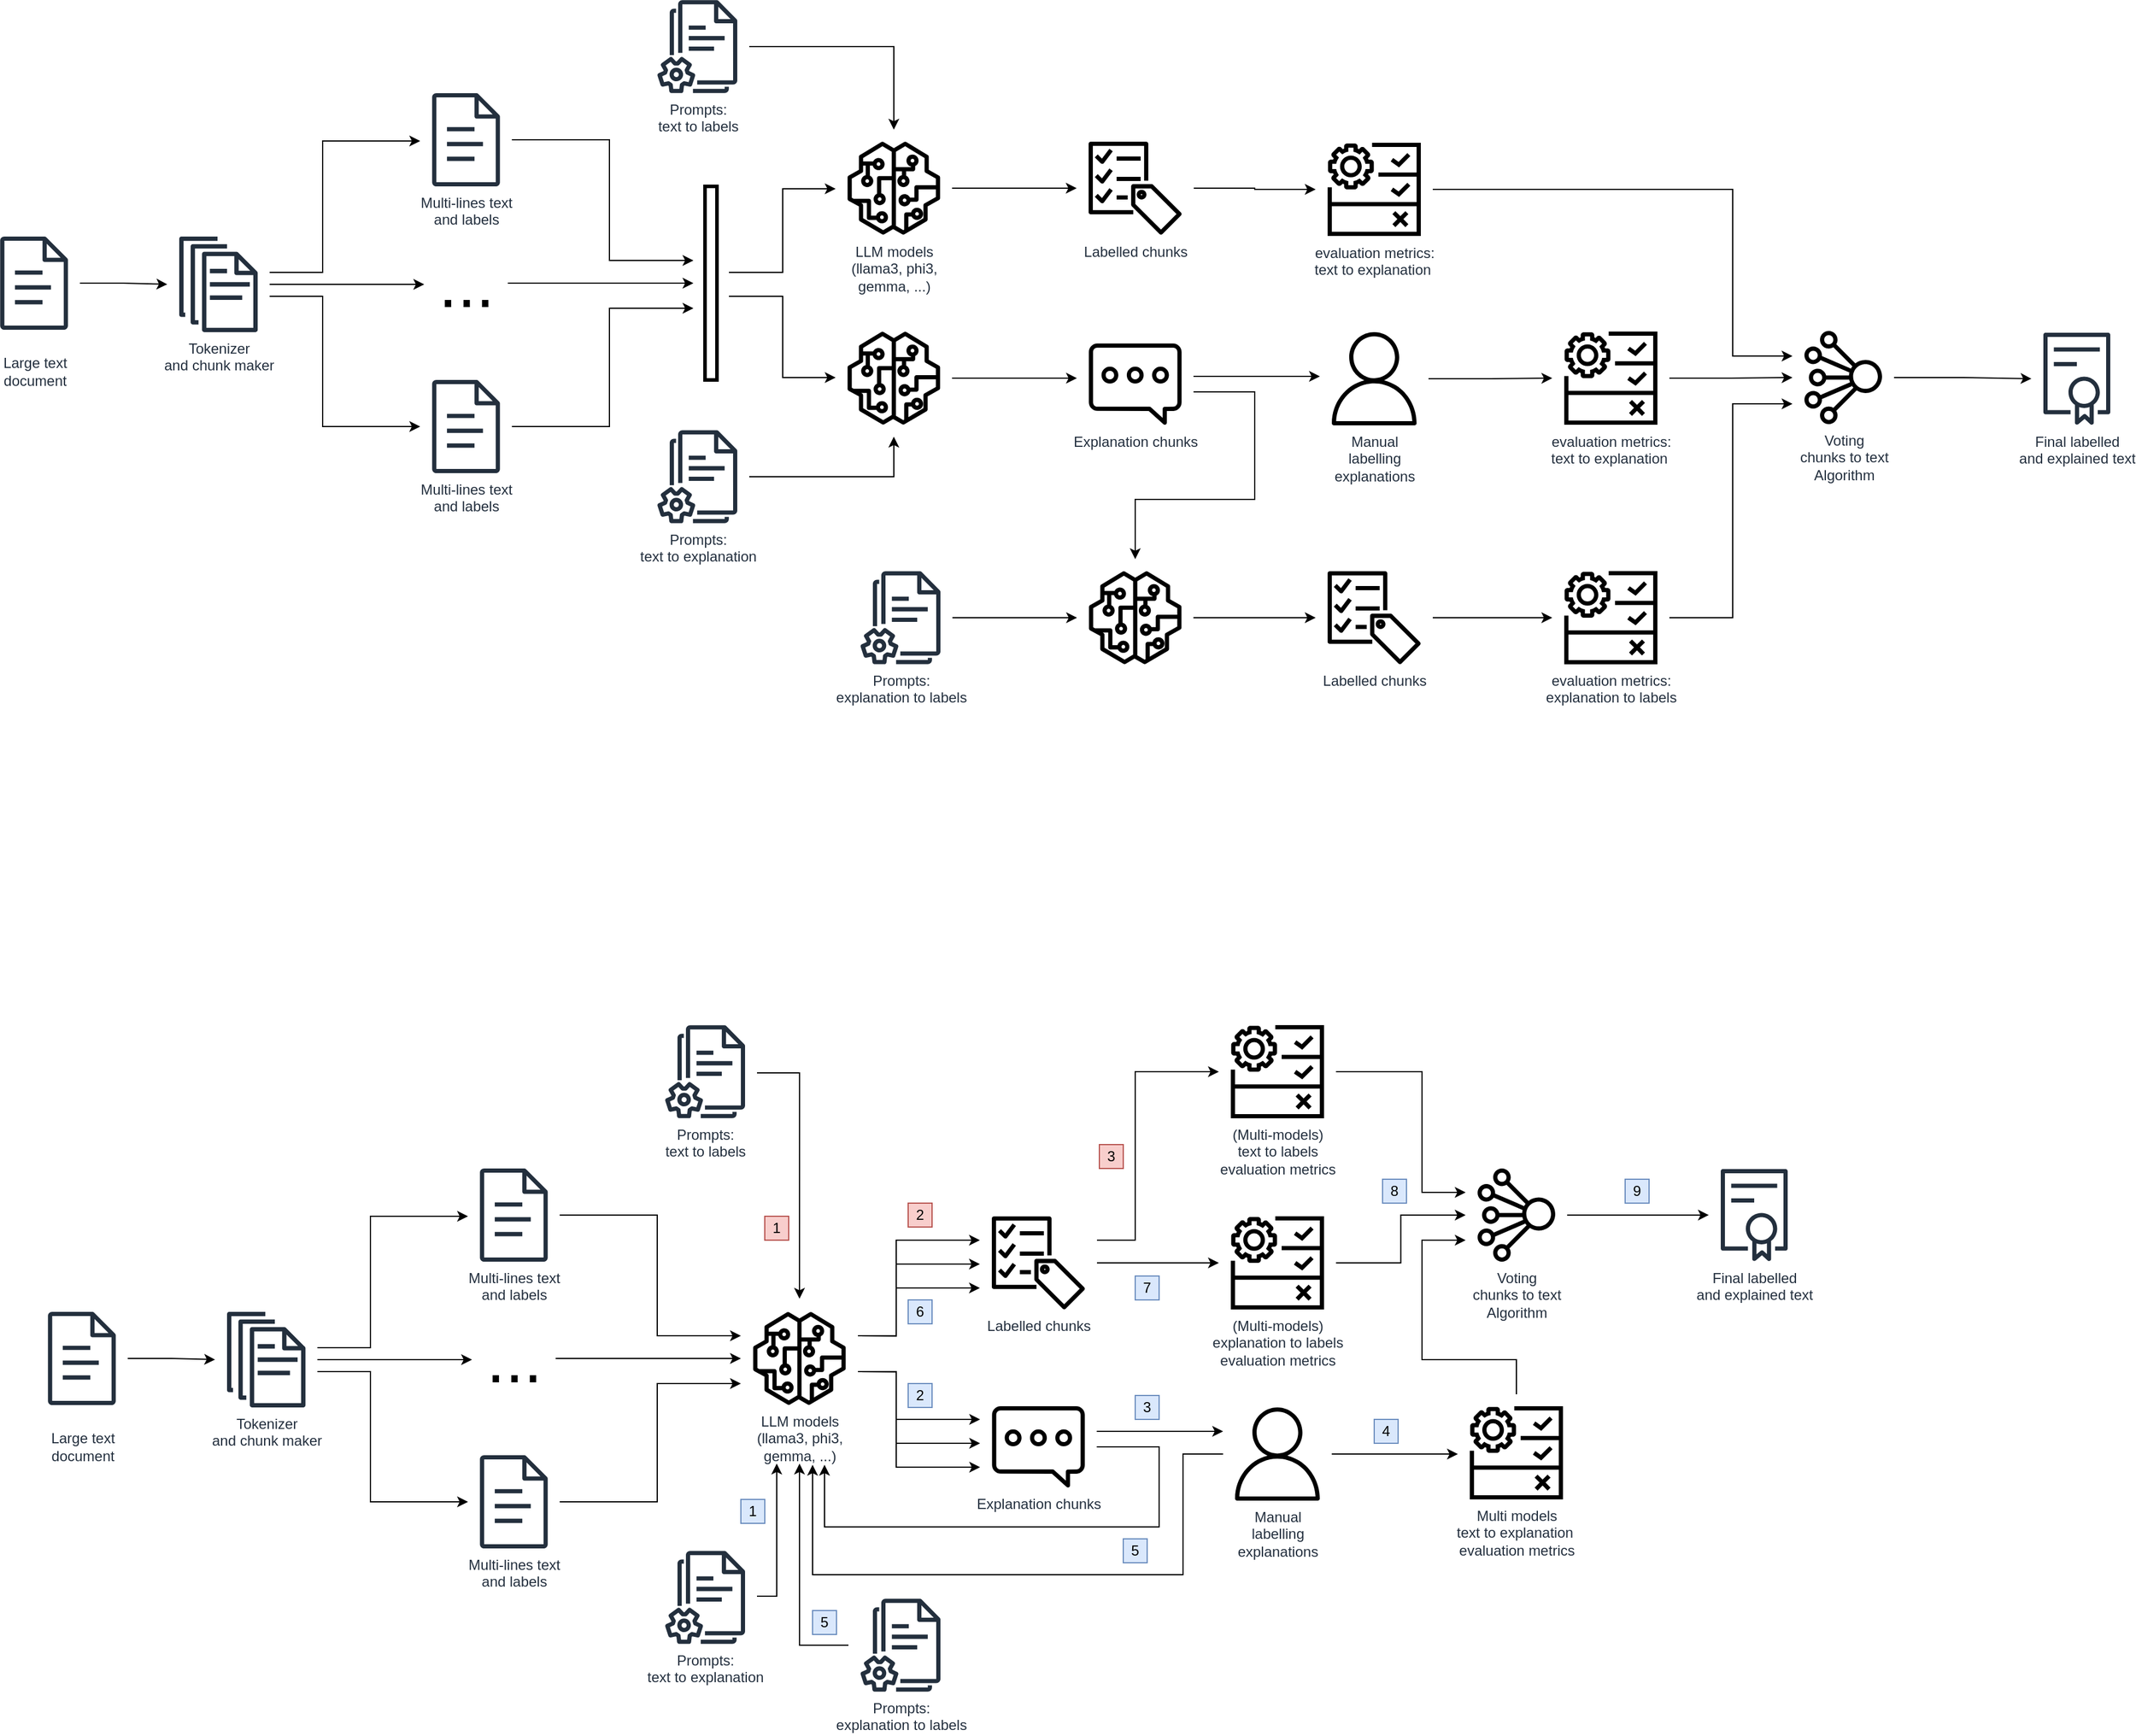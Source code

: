 <mxfile version="24.4.4" type="device">
  <diagram name="Page-1" id="B5QX_nywIWlDzSPwKa1I">
    <mxGraphModel dx="1131" dy="1111" grid="1" gridSize="10" guides="1" tooltips="1" connect="1" arrows="1" fold="1" page="1" pageScale="1" pageWidth="850" pageHeight="1100" math="0" shadow="0">
      <root>
        <mxCell id="0" />
        <mxCell id="1" parent="0" />
        <mxCell id="-zMvjxUbboBAaExCKfA1-107" style="edgeStyle=orthogonalEdgeStyle;rounded=0;orthogonalLoop=1;jettySize=auto;html=1;targetPerimeterSpacing=10;" parent="1" source="-zMvjxUbboBAaExCKfA1-108" edge="1">
          <mxGeometry relative="1" as="geometry">
            <mxPoint x="630.288" y="359" as="targetPoint" />
            <Array as="points" />
          </mxGeometry>
        </mxCell>
        <mxCell id="-zMvjxUbboBAaExCKfA1-108" value="&lt;font style=&quot;font-size: 56px;&quot;&gt;...&lt;/font&gt;" style="text;html=1;align=center;verticalAlign=middle;resizable=0;points=[];autosize=1;strokeColor=none;fillColor=none;" parent="1" vertex="1">
          <mxGeometry x="405" y="319" width="70" height="80" as="geometry" />
        </mxCell>
        <mxCell id="-zMvjxUbboBAaExCKfA1-109" style="edgeStyle=orthogonalEdgeStyle;rounded=0;orthogonalLoop=1;jettySize=auto;html=1;targetPerimeterSpacing=10;sourcePerimeterSpacing=10;" parent="1" target="-zMvjxUbboBAaExCKfA1-113" edge="1">
          <mxGeometry relative="1" as="geometry">
            <Array as="points">
              <mxPoint x="320" y="350" />
              <mxPoint x="320" y="240" />
            </Array>
            <mxPoint x="275.64" y="350" as="sourcePoint" />
          </mxGeometry>
        </mxCell>
        <mxCell id="-zMvjxUbboBAaExCKfA1-110" style="edgeStyle=orthogonalEdgeStyle;rounded=0;orthogonalLoop=1;jettySize=auto;html=1;targetPerimeterSpacing=10;sourcePerimeterSpacing=10;" parent="1" target="-zMvjxUbboBAaExCKfA1-115" edge="1">
          <mxGeometry relative="1" as="geometry">
            <Array as="points">
              <mxPoint x="320" y="370" />
              <mxPoint x="320" y="479" />
            </Array>
            <mxPoint x="275.64" y="370" as="sourcePoint" />
          </mxGeometry>
        </mxCell>
        <mxCell id="-zMvjxUbboBAaExCKfA1-111" style="edgeStyle=orthogonalEdgeStyle;rounded=0;orthogonalLoop=1;jettySize=auto;html=1;sourcePerimeterSpacing=10;" parent="1" target="-zMvjxUbboBAaExCKfA1-108" edge="1">
          <mxGeometry relative="1" as="geometry">
            <Array as="points">
              <mxPoint x="380" y="360" />
              <mxPoint x="380" y="360" />
            </Array>
            <mxPoint x="275.64" y="360" as="sourcePoint" />
          </mxGeometry>
        </mxCell>
        <mxCell id="-zMvjxUbboBAaExCKfA1-112" style="edgeStyle=orthogonalEdgeStyle;rounded=0;orthogonalLoop=1;jettySize=auto;html=1;targetPerimeterSpacing=10;sourcePerimeterSpacing=10;" parent="1" source="-zMvjxUbboBAaExCKfA1-113" edge="1">
          <mxGeometry relative="1" as="geometry">
            <mxPoint x="630.288" y="340.0" as="targetPoint" />
            <Array as="points">
              <mxPoint x="560" y="239" />
              <mxPoint x="560" y="340" />
            </Array>
          </mxGeometry>
        </mxCell>
        <mxCell id="-zMvjxUbboBAaExCKfA1-113" value="Multi-lines text&lt;div&gt;and labels&lt;/div&gt;" style="sketch=0;outlineConnect=0;fontColor=#232F3E;gradientColor=none;fillColor=#232F3D;strokeColor=none;dashed=0;verticalLabelPosition=bottom;verticalAlign=top;align=center;html=1;fontSize=12;fontStyle=0;aspect=fixed;pointerEvents=1;shape=mxgraph.aws4.document;" parent="1" vertex="1">
          <mxGeometry x="411.5" y="200" width="57" height="78" as="geometry" />
        </mxCell>
        <mxCell id="-zMvjxUbboBAaExCKfA1-114" style="edgeStyle=orthogonalEdgeStyle;rounded=0;orthogonalLoop=1;jettySize=auto;html=1;targetPerimeterSpacing=10;sourcePerimeterSpacing=10;" parent="1" source="-zMvjxUbboBAaExCKfA1-115" edge="1">
          <mxGeometry relative="1" as="geometry">
            <mxPoint x="630.288" y="380.0" as="targetPoint" />
            <Array as="points">
              <mxPoint x="560" y="479" />
              <mxPoint x="560" y="380" />
            </Array>
          </mxGeometry>
        </mxCell>
        <mxCell id="-zMvjxUbboBAaExCKfA1-115" value="Multi-lines text&lt;div&gt;and labels&lt;/div&gt;" style="sketch=0;outlineConnect=0;fontColor=#232F3E;gradientColor=none;fillColor=#232F3D;strokeColor=none;dashed=0;verticalLabelPosition=bottom;verticalAlign=top;align=center;html=1;fontSize=12;fontStyle=0;aspect=fixed;pointerEvents=1;shape=mxgraph.aws4.document;" parent="1" vertex="1">
          <mxGeometry x="411.5" y="440" width="57" height="78" as="geometry" />
        </mxCell>
        <mxCell id="-zMvjxUbboBAaExCKfA1-144" style="edgeStyle=orthogonalEdgeStyle;rounded=0;orthogonalLoop=1;jettySize=auto;html=1;targetPerimeterSpacing=10;sourcePerimeterSpacing=10;" parent="1" source="-zMvjxUbboBAaExCKfA1-145" target="-zMvjxUbboBAaExCKfA1-146" edge="1">
          <mxGeometry relative="1" as="geometry" />
        </mxCell>
        <mxCell id="-zMvjxUbboBAaExCKfA1-145" value="&lt;div&gt;&lt;br&gt;&lt;/div&gt;Large text&lt;div&gt;document&lt;/div&gt;" style="sketch=0;outlineConnect=0;fontColor=#232F3E;gradientColor=none;fillColor=#232F3D;strokeColor=none;dashed=0;verticalLabelPosition=bottom;verticalAlign=top;align=center;html=1;fontSize=12;fontStyle=0;aspect=fixed;pointerEvents=1;shape=mxgraph.aws4.document;" parent="1" vertex="1">
          <mxGeometry x="50" y="320" width="57" height="78" as="geometry" />
        </mxCell>
        <mxCell id="-zMvjxUbboBAaExCKfA1-146" value="Tokenizer&lt;div&gt;and chunk maker&lt;/div&gt;" style="sketch=0;outlineConnect=0;fontColor=#232F3E;gradientColor=none;fillColor=#232F3D;strokeColor=none;dashed=0;verticalLabelPosition=bottom;verticalAlign=top;align=center;html=1;fontSize=12;fontStyle=0;aspect=fixed;pointerEvents=1;shape=mxgraph.aws4.documents;" parent="1" vertex="1">
          <mxGeometry x="200" y="320" width="65.64" height="80" as="geometry" />
        </mxCell>
        <mxCell id="-uRNEDft28VkNJILpo6K-1" style="edgeStyle=orthogonalEdgeStyle;rounded=0;orthogonalLoop=1;jettySize=auto;html=1;targetPerimeterSpacing=10;sourcePerimeterSpacing=10;" edge="1" parent="1" source="-uRNEDft28VkNJILpo6K-3" target="-uRNEDft28VkNJILpo6K-6">
          <mxGeometry relative="1" as="geometry">
            <Array as="points">
              <mxPoint x="990" y="1320" />
              <mxPoint x="990" y="1320" />
            </Array>
          </mxGeometry>
        </mxCell>
        <mxCell id="-uRNEDft28VkNJILpo6K-2" style="edgeStyle=orthogonalEdgeStyle;rounded=0;orthogonalLoop=1;jettySize=auto;html=1;targetPerimeterSpacing=50;sourcePerimeterSpacing=10;" edge="1" parent="1" source="-uRNEDft28VkNJILpo6K-3" target="-uRNEDft28VkNJILpo6K-41">
          <mxGeometry relative="1" as="geometry">
            <Array as="points">
              <mxPoint x="1020" y="1333" />
              <mxPoint x="1020" y="1400" />
              <mxPoint x="740" y="1400" />
            </Array>
          </mxGeometry>
        </mxCell>
        <mxCell id="-uRNEDft28VkNJILpo6K-3" value="Explanation chunks" style="sketch=0;outlineConnect=0;fontColor=#232F3E;gradientColor=none;fillColor=#000000;strokeColor=none;dashed=0;verticalLabelPosition=bottom;verticalAlign=top;align=center;html=1;fontSize=12;fontStyle=0;aspect=fixed;pointerEvents=1;shape=mxgraph.aws4.chat;" vertex="1" parent="1">
          <mxGeometry x="880" y="1299" width="78" height="68" as="geometry" />
        </mxCell>
        <mxCell id="-uRNEDft28VkNJILpo6K-4" style="edgeStyle=orthogonalEdgeStyle;rounded=0;orthogonalLoop=1;jettySize=auto;html=1;sourcePerimeterSpacing=10;targetPerimeterSpacing=10;" edge="1" parent="1" source="-uRNEDft28VkNJILpo6K-6" target="-uRNEDft28VkNJILpo6K-40">
          <mxGeometry relative="1" as="geometry">
            <Array as="points">
              <mxPoint x="1250" y="1339" />
              <mxPoint x="1250" y="1339" />
            </Array>
          </mxGeometry>
        </mxCell>
        <mxCell id="-uRNEDft28VkNJILpo6K-5" style="edgeStyle=orthogonalEdgeStyle;rounded=0;orthogonalLoop=1;jettySize=auto;html=1;targetPerimeterSpacing=50;sourcePerimeterSpacing=10;" edge="1" parent="1" source="-uRNEDft28VkNJILpo6K-6" target="-uRNEDft28VkNJILpo6K-41">
          <mxGeometry relative="1" as="geometry">
            <Array as="points">
              <mxPoint x="1040" y="1339" />
              <mxPoint x="1040" y="1440" />
              <mxPoint x="730" y="1440" />
            </Array>
          </mxGeometry>
        </mxCell>
        <mxCell id="-uRNEDft28VkNJILpo6K-6" value="Manual&lt;div&gt;labelling&lt;/div&gt;&lt;div&gt;explanations&lt;/div&gt;" style="sketch=0;outlineConnect=0;fontColor=#232F3E;gradientColor=none;fillColor=#000000;strokeColor=none;dashed=0;verticalLabelPosition=bottom;verticalAlign=top;align=center;html=1;fontSize=12;fontStyle=0;aspect=fixed;pointerEvents=1;shape=mxgraph.aws4.user;" vertex="1" parent="1">
          <mxGeometry x="1080" y="1300" width="78" height="78" as="geometry" />
        </mxCell>
        <mxCell id="-uRNEDft28VkNJILpo6K-7" style="edgeStyle=orthogonalEdgeStyle;rounded=0;orthogonalLoop=1;jettySize=auto;html=1;targetPerimeterSpacing=50;sourcePerimeterSpacing=10;" edge="1" parent="1" source="-uRNEDft28VkNJILpo6K-30">
          <mxGeometry relative="1" as="geometry">
            <mxPoint x="758" y="1458" as="sourcePoint" />
            <mxPoint x="719.059" y="1347.0" as="targetPoint" />
            <Array as="points">
              <mxPoint x="719" y="1499" />
            </Array>
          </mxGeometry>
        </mxCell>
        <mxCell id="-uRNEDft28VkNJILpo6K-8" style="edgeStyle=orthogonalEdgeStyle;rounded=0;orthogonalLoop=1;jettySize=auto;html=1;targetPerimeterSpacing=10;sourcePerimeterSpacing=10;" edge="1" parent="1" source="-uRNEDft28VkNJILpo6K-25">
          <mxGeometry relative="1" as="geometry">
            <mxPoint x="680.0" y="1020.0" as="sourcePoint" />
            <mxPoint x="719.059" y="1209.0" as="targetPoint" />
            <Array as="points">
              <mxPoint x="719" y="1020" />
            </Array>
          </mxGeometry>
        </mxCell>
        <mxCell id="-uRNEDft28VkNJILpo6K-9" style="edgeStyle=orthogonalEdgeStyle;rounded=0;orthogonalLoop=1;jettySize=auto;html=1;targetPerimeterSpacing=50;sourcePerimeterSpacing=10;" edge="1" parent="1" source="-uRNEDft28VkNJILpo6K-29">
          <mxGeometry relative="1" as="geometry">
            <mxPoint x="680.0" y="1458" as="sourcePoint" />
            <mxPoint x="700" y="1347.0" as="targetPoint" />
            <Array as="points">
              <mxPoint x="700" y="1458" />
            </Array>
          </mxGeometry>
        </mxCell>
        <mxCell id="-uRNEDft28VkNJILpo6K-10" style="edgeStyle=orthogonalEdgeStyle;rounded=0;orthogonalLoop=1;jettySize=auto;html=1;targetPerimeterSpacing=10;" edge="1" parent="1" source="-uRNEDft28VkNJILpo6K-11">
          <mxGeometry relative="1" as="geometry">
            <mxPoint x="670.0" y="1259" as="targetPoint" />
            <Array as="points">
              <mxPoint x="630" y="1259" />
              <mxPoint x="630" y="1259" />
            </Array>
          </mxGeometry>
        </mxCell>
        <mxCell id="-uRNEDft28VkNJILpo6K-11" value="&lt;font style=&quot;font-size: 56px;&quot;&gt;...&lt;/font&gt;" style="text;html=1;align=center;verticalAlign=middle;resizable=0;points=[];autosize=1;strokeColor=none;fillColor=none;" vertex="1" parent="1">
          <mxGeometry x="445" y="1219" width="70" height="80" as="geometry" />
        </mxCell>
        <mxCell id="-uRNEDft28VkNJILpo6K-12" style="edgeStyle=orthogonalEdgeStyle;rounded=0;orthogonalLoop=1;jettySize=auto;html=1;targetPerimeterSpacing=10;sourcePerimeterSpacing=10;" edge="1" parent="1" target="-uRNEDft28VkNJILpo6K-16">
          <mxGeometry relative="1" as="geometry">
            <Array as="points">
              <mxPoint x="360" y="1250" />
              <mxPoint x="360" y="1140" />
            </Array>
            <mxPoint x="315.64" y="1250" as="sourcePoint" />
          </mxGeometry>
        </mxCell>
        <mxCell id="-uRNEDft28VkNJILpo6K-13" style="edgeStyle=orthogonalEdgeStyle;rounded=0;orthogonalLoop=1;jettySize=auto;html=1;targetPerimeterSpacing=10;sourcePerimeterSpacing=10;" edge="1" parent="1" target="-uRNEDft28VkNJILpo6K-18">
          <mxGeometry relative="1" as="geometry">
            <Array as="points">
              <mxPoint x="360" y="1270" />
              <mxPoint x="360" y="1379" />
            </Array>
            <mxPoint x="315.64" y="1270" as="sourcePoint" />
          </mxGeometry>
        </mxCell>
        <mxCell id="-uRNEDft28VkNJILpo6K-14" style="edgeStyle=orthogonalEdgeStyle;rounded=0;orthogonalLoop=1;jettySize=auto;html=1;sourcePerimeterSpacing=10;" edge="1" parent="1" target="-uRNEDft28VkNJILpo6K-11">
          <mxGeometry relative="1" as="geometry">
            <Array as="points">
              <mxPoint x="420" y="1260" />
              <mxPoint x="420" y="1260" />
            </Array>
            <mxPoint x="315.64" y="1260" as="sourcePoint" />
          </mxGeometry>
        </mxCell>
        <mxCell id="-uRNEDft28VkNJILpo6K-15" style="edgeStyle=orthogonalEdgeStyle;rounded=0;orthogonalLoop=1;jettySize=auto;html=1;targetPerimeterSpacing=10;sourcePerimeterSpacing=10;" edge="1" parent="1" source="-uRNEDft28VkNJILpo6K-16">
          <mxGeometry relative="1" as="geometry">
            <mxPoint x="670.0" y="1240.0" as="targetPoint" />
            <Array as="points">
              <mxPoint x="600" y="1139" />
              <mxPoint x="600" y="1240" />
            </Array>
          </mxGeometry>
        </mxCell>
        <mxCell id="-uRNEDft28VkNJILpo6K-16" value="Multi-lines text&lt;div&gt;and labels&lt;/div&gt;" style="sketch=0;outlineConnect=0;fontColor=#232F3E;gradientColor=none;fillColor=#232F3D;strokeColor=none;dashed=0;verticalLabelPosition=bottom;verticalAlign=top;align=center;html=1;fontSize=12;fontStyle=0;aspect=fixed;pointerEvents=1;shape=mxgraph.aws4.document;" vertex="1" parent="1">
          <mxGeometry x="451.5" y="1100" width="57" height="78" as="geometry" />
        </mxCell>
        <mxCell id="-uRNEDft28VkNJILpo6K-17" style="edgeStyle=orthogonalEdgeStyle;rounded=0;orthogonalLoop=1;jettySize=auto;html=1;targetPerimeterSpacing=10;sourcePerimeterSpacing=10;" edge="1" parent="1" source="-uRNEDft28VkNJILpo6K-18">
          <mxGeometry relative="1" as="geometry">
            <mxPoint x="670.0" y="1280.0" as="targetPoint" />
            <Array as="points">
              <mxPoint x="600" y="1379" />
              <mxPoint x="600" y="1280" />
            </Array>
          </mxGeometry>
        </mxCell>
        <mxCell id="-uRNEDft28VkNJILpo6K-18" value="Multi-lines text&lt;div&gt;and labels&lt;/div&gt;" style="sketch=0;outlineConnect=0;fontColor=#232F3E;gradientColor=none;fillColor=#232F3D;strokeColor=none;dashed=0;verticalLabelPosition=bottom;verticalAlign=top;align=center;html=1;fontSize=12;fontStyle=0;aspect=fixed;pointerEvents=1;shape=mxgraph.aws4.document;" vertex="1" parent="1">
          <mxGeometry x="451.5" y="1340" width="57" height="78" as="geometry" />
        </mxCell>
        <mxCell id="-uRNEDft28VkNJILpo6K-19" style="edgeStyle=orthogonalEdgeStyle;rounded=0;orthogonalLoop=1;jettySize=auto;html=1;targetPerimeterSpacing=10;sourcePerimeterSpacing=10;" edge="1" parent="1" target="-uRNEDft28VkNJILpo6K-28">
          <mxGeometry relative="1" as="geometry">
            <mxPoint x="768" y="1240.059" as="sourcePoint" />
            <mxPoint x="870" y="1180.059" as="targetPoint" />
            <Array as="points">
              <mxPoint x="800" y="1240" />
              <mxPoint x="800" y="1180" />
            </Array>
          </mxGeometry>
        </mxCell>
        <mxCell id="-uRNEDft28VkNJILpo6K-20" style="edgeStyle=orthogonalEdgeStyle;rounded=0;orthogonalLoop=1;jettySize=auto;html=1;targetPerimeterSpacing=10;sourcePerimeterSpacing=10;" edge="1" parent="1" target="-uRNEDft28VkNJILpo6K-28">
          <mxGeometry relative="1" as="geometry">
            <mxPoint x="768" y="1240.059" as="sourcePoint" />
            <Array as="points">
              <mxPoint x="800" y="1240" />
              <mxPoint x="800" y="1160" />
            </Array>
          </mxGeometry>
        </mxCell>
        <mxCell id="-uRNEDft28VkNJILpo6K-21" style="edgeStyle=orthogonalEdgeStyle;rounded=0;orthogonalLoop=1;jettySize=auto;html=1;targetPerimeterSpacing=10;sourcePerimeterSpacing=10;" edge="1" parent="1" target="-uRNEDft28VkNJILpo6K-28">
          <mxGeometry relative="1" as="geometry">
            <mxPoint x="768" y="1240.059" as="sourcePoint" />
            <Array as="points">
              <mxPoint x="800" y="1240" />
              <mxPoint x="800" y="1200" />
            </Array>
          </mxGeometry>
        </mxCell>
        <mxCell id="-uRNEDft28VkNJILpo6K-22" style="edgeStyle=orthogonalEdgeStyle;rounded=0;orthogonalLoop=1;jettySize=auto;html=1;targetPerimeterSpacing=10;sourcePerimeterSpacing=10;" edge="1" parent="1" target="-uRNEDft28VkNJILpo6K-3">
          <mxGeometry relative="1" as="geometry">
            <mxPoint x="768" y="1270.059" as="sourcePoint" />
            <Array as="points">
              <mxPoint x="800" y="1270" />
              <mxPoint x="800" y="1330" />
            </Array>
          </mxGeometry>
        </mxCell>
        <mxCell id="-uRNEDft28VkNJILpo6K-23" style="edgeStyle=orthogonalEdgeStyle;rounded=0;orthogonalLoop=1;jettySize=auto;html=1;targetPerimeterSpacing=10;sourcePerimeterSpacing=10;" edge="1" parent="1" target="-uRNEDft28VkNJILpo6K-3">
          <mxGeometry relative="1" as="geometry">
            <mxPoint x="768" y="1270.059" as="sourcePoint" />
            <Array as="points">
              <mxPoint x="800" y="1270" />
              <mxPoint x="800" y="1310" />
            </Array>
          </mxGeometry>
        </mxCell>
        <mxCell id="-uRNEDft28VkNJILpo6K-24" style="edgeStyle=orthogonalEdgeStyle;rounded=0;orthogonalLoop=1;jettySize=auto;html=1;targetPerimeterSpacing=10;sourcePerimeterSpacing=10;" edge="1" parent="1" target="-uRNEDft28VkNJILpo6K-3">
          <mxGeometry relative="1" as="geometry">
            <mxPoint x="768" y="1270.059" as="sourcePoint" />
            <Array as="points">
              <mxPoint x="800" y="1270" />
              <mxPoint x="800" y="1350" />
            </Array>
          </mxGeometry>
        </mxCell>
        <mxCell id="-uRNEDft28VkNJILpo6K-25" value="Prompts:&lt;div&gt;text to labels&lt;/div&gt;" style="sketch=0;outlineConnect=0;fontColor=#232F3E;gradientColor=none;fillColor=#232F3D;strokeColor=none;dashed=0;verticalLabelPosition=bottom;verticalAlign=top;align=center;html=1;fontSize=12;fontStyle=0;aspect=fixed;pointerEvents=1;shape=mxgraph.aws4.documents2;" vertex="1" parent="1">
          <mxGeometry x="606.5" y="980" width="67" height="78" as="geometry" />
        </mxCell>
        <mxCell id="-uRNEDft28VkNJILpo6K-26" style="edgeStyle=orthogonalEdgeStyle;rounded=0;orthogonalLoop=1;jettySize=auto;html=1;targetPerimeterSpacing=10;sourcePerimeterSpacing=10;" edge="1" parent="1" source="-uRNEDft28VkNJILpo6K-28" target="-uRNEDft28VkNJILpo6K-38">
          <mxGeometry relative="1" as="geometry">
            <mxPoint x="1040.015" y="1179" as="targetPoint" />
            <Array as="points">
              <mxPoint x="1000" y="1160" />
              <mxPoint x="1000" y="1019" />
            </Array>
          </mxGeometry>
        </mxCell>
        <mxCell id="-uRNEDft28VkNJILpo6K-27" style="edgeStyle=orthogonalEdgeStyle;rounded=0;orthogonalLoop=1;jettySize=auto;html=1;sourcePerimeterSpacing=10;targetPerimeterSpacing=10;" edge="1" parent="1" source="-uRNEDft28VkNJILpo6K-28" target="-uRNEDft28VkNJILpo6K-43">
          <mxGeometry relative="1" as="geometry" />
        </mxCell>
        <mxCell id="-uRNEDft28VkNJILpo6K-28" value="Labelled chunks" style="sketch=0;outlineConnect=0;fontColor=#232F3E;gradientColor=none;fillColor=#000000;strokeColor=none;dashed=0;verticalLabelPosition=bottom;verticalAlign=top;align=center;html=1;fontSize=12;fontStyle=0;aspect=fixed;pointerEvents=1;shape=mxgraph.aws4.checklist_cost;" vertex="1" parent="1">
          <mxGeometry x="880" y="1140" width="78" height="78" as="geometry" />
        </mxCell>
        <mxCell id="-uRNEDft28VkNJILpo6K-29" value="Prompts:&lt;div&gt;text to explanation&lt;/div&gt;" style="sketch=0;outlineConnect=0;fontColor=#232F3E;gradientColor=none;fillColor=#232F3D;strokeColor=none;dashed=0;verticalLabelPosition=bottom;verticalAlign=top;align=center;html=1;fontSize=12;fontStyle=0;aspect=fixed;pointerEvents=1;shape=mxgraph.aws4.documents2;" vertex="1" parent="1">
          <mxGeometry x="606.5" y="1420" width="67" height="78" as="geometry" />
        </mxCell>
        <mxCell id="-uRNEDft28VkNJILpo6K-30" value="Prompts:&lt;div&gt;explanation to labels&lt;/div&gt;" style="sketch=0;outlineConnect=0;fontColor=#232F3E;gradientColor=none;fillColor=#232F3D;strokeColor=none;dashed=0;verticalLabelPosition=bottom;verticalAlign=top;align=center;html=1;fontSize=12;fontStyle=0;aspect=fixed;pointerEvents=1;shape=mxgraph.aws4.documents2;" vertex="1" parent="1">
          <mxGeometry x="770" y="1460" width="67" height="78" as="geometry" />
        </mxCell>
        <mxCell id="-uRNEDft28VkNJILpo6K-31" value="1" style="rounded=0;whiteSpace=wrap;html=1;fillColor=#f8cecc;strokeColor=#b85450;" vertex="1" parent="1">
          <mxGeometry x="690" y="1140" width="20" height="20" as="geometry" />
        </mxCell>
        <mxCell id="-uRNEDft28VkNJILpo6K-32" value="2" style="rounded=0;whiteSpace=wrap;html=1;fillColor=#f8cecc;strokeColor=#b85450;" vertex="1" parent="1">
          <mxGeometry x="810" y="1129" width="20" height="20" as="geometry" />
        </mxCell>
        <mxCell id="-uRNEDft28VkNJILpo6K-33" value="3" style="rounded=0;whiteSpace=wrap;html=1;fillColor=#f8cecc;strokeColor=#b85450;" vertex="1" parent="1">
          <mxGeometry x="970" y="1080" width="20" height="20" as="geometry" />
        </mxCell>
        <mxCell id="-uRNEDft28VkNJILpo6K-34" value="1" style="rounded=0;whiteSpace=wrap;html=1;fillColor=#dae8fc;strokeColor=#6c8ebf;" vertex="1" parent="1">
          <mxGeometry x="670" y="1377" width="20" height="20" as="geometry" />
        </mxCell>
        <mxCell id="-uRNEDft28VkNJILpo6K-35" value="2" style="rounded=0;whiteSpace=wrap;html=1;fillColor=#dae8fc;strokeColor=#6c8ebf;" vertex="1" parent="1">
          <mxGeometry x="810" y="1280" width="20" height="20" as="geometry" />
        </mxCell>
        <mxCell id="-uRNEDft28VkNJILpo6K-36" value="3" style="rounded=0;whiteSpace=wrap;html=1;fillColor=#dae8fc;strokeColor=#6c8ebf;" vertex="1" parent="1">
          <mxGeometry x="1000" y="1290" width="20" height="20" as="geometry" />
        </mxCell>
        <mxCell id="-uRNEDft28VkNJILpo6K-37" style="edgeStyle=orthogonalEdgeStyle;rounded=0;orthogonalLoop=1;jettySize=auto;html=1;targetPerimeterSpacing=10;sourcePerimeterSpacing=10;" edge="1" parent="1" source="-uRNEDft28VkNJILpo6K-38" target="-uRNEDft28VkNJILpo6K-50">
          <mxGeometry relative="1" as="geometry">
            <Array as="points">
              <mxPoint x="1240" y="1019" />
              <mxPoint x="1240" y="1120" />
            </Array>
          </mxGeometry>
        </mxCell>
        <mxCell id="-uRNEDft28VkNJILpo6K-38" value="(Multi-models)&lt;div&gt;text to labels&lt;br&gt;&lt;div&gt;evaluation&amp;nbsp;&lt;span style=&quot;background-color: initial;&quot;&gt;metrics&lt;/span&gt;&lt;/div&gt;&lt;/div&gt;" style="sketch=0;outlineConnect=0;fontColor=#232F3E;gradientColor=none;fillColor=#000000;strokeColor=none;dashed=0;verticalLabelPosition=bottom;verticalAlign=top;align=center;html=1;fontSize=12;fontStyle=0;aspect=fixed;pointerEvents=1;shape=mxgraph.aws4.waf_managed_rule;" vertex="1" parent="1">
          <mxGeometry x="1080" y="980" width="78" height="78" as="geometry" />
        </mxCell>
        <mxCell id="-uRNEDft28VkNJILpo6K-39" style="edgeStyle=orthogonalEdgeStyle;rounded=0;orthogonalLoop=1;jettySize=auto;html=1;targetPerimeterSpacing=10;sourcePerimeterSpacing=10;" edge="1" parent="1" source="-uRNEDft28VkNJILpo6K-40" target="-uRNEDft28VkNJILpo6K-50">
          <mxGeometry relative="1" as="geometry">
            <Array as="points">
              <mxPoint x="1319" y="1260" />
              <mxPoint x="1240" y="1260" />
              <mxPoint x="1240" y="1160" />
            </Array>
          </mxGeometry>
        </mxCell>
        <mxCell id="-uRNEDft28VkNJILpo6K-40" value="Multi models&lt;div&gt;text to explanation&amp;nbsp;&lt;/div&gt;&lt;div&gt;evaluation&amp;nbsp;&lt;span style=&quot;background-color: initial;&quot;&gt;metrics&lt;/span&gt;&lt;/div&gt;" style="sketch=0;outlineConnect=0;fontColor=#232F3E;gradientColor=none;fillColor=#000000;strokeColor=none;dashed=0;verticalLabelPosition=bottom;verticalAlign=top;align=center;html=1;fontSize=12;fontStyle=0;aspect=fixed;pointerEvents=1;shape=mxgraph.aws4.waf_managed_rule;" vertex="1" parent="1">
          <mxGeometry x="1280" y="1299" width="78" height="78" as="geometry" />
        </mxCell>
        <mxCell id="-uRNEDft28VkNJILpo6K-41" value="LLM models&lt;div&gt;(llama3, phi3,&lt;/div&gt;&lt;div&gt;gemma, ...)&lt;/div&gt;" style="sketch=0;outlineConnect=0;fontColor=#232F3E;gradientColor=none;fillColor=#000000;strokeColor=none;dashed=0;verticalLabelPosition=bottom;verticalAlign=top;align=center;html=1;fontSize=12;fontStyle=0;aspect=fixed;pointerEvents=1;shape=mxgraph.aws4.sagemaker_model;" vertex="1" parent="1">
          <mxGeometry x="680" y="1220" width="78" height="78" as="geometry" />
        </mxCell>
        <mxCell id="-uRNEDft28VkNJILpo6K-42" style="edgeStyle=orthogonalEdgeStyle;rounded=0;orthogonalLoop=1;jettySize=auto;html=1;targetPerimeterSpacing=10;sourcePerimeterSpacing=10;" edge="1" parent="1" source="-uRNEDft28VkNJILpo6K-43" target="-uRNEDft28VkNJILpo6K-50">
          <mxGeometry relative="1" as="geometry" />
        </mxCell>
        <mxCell id="-uRNEDft28VkNJILpo6K-43" value="(Multi-models)&lt;div&gt;explanation to labels&lt;br&gt;&lt;div&gt;evaluation&amp;nbsp;&lt;span style=&quot;background-color: initial;&quot;&gt;metrics&lt;/span&gt;&lt;/div&gt;&lt;/div&gt;" style="sketch=0;outlineConnect=0;fontColor=#232F3E;gradientColor=none;fillColor=#000000;strokeColor=none;dashed=0;verticalLabelPosition=bottom;verticalAlign=top;align=center;html=1;fontSize=12;fontStyle=0;aspect=fixed;pointerEvents=1;shape=mxgraph.aws4.waf_managed_rule;" vertex="1" parent="1">
          <mxGeometry x="1080" y="1140" width="78" height="78" as="geometry" />
        </mxCell>
        <mxCell id="-uRNEDft28VkNJILpo6K-44" value="4" style="rounded=0;whiteSpace=wrap;html=1;fillColor=#dae8fc;strokeColor=#6c8ebf;" vertex="1" parent="1">
          <mxGeometry x="1200" y="1310" width="20" height="20" as="geometry" />
        </mxCell>
        <mxCell id="-uRNEDft28VkNJILpo6K-45" value="5" style="rounded=0;whiteSpace=wrap;html=1;fillColor=#dae8fc;strokeColor=#6c8ebf;" vertex="1" parent="1">
          <mxGeometry x="990" y="1410" width="20" height="20" as="geometry" />
        </mxCell>
        <mxCell id="-uRNEDft28VkNJILpo6K-46" value="6" style="rounded=0;whiteSpace=wrap;html=1;fillColor=#dae8fc;strokeColor=#6c8ebf;" vertex="1" parent="1">
          <mxGeometry x="810" y="1210" width="20" height="20" as="geometry" />
        </mxCell>
        <mxCell id="-uRNEDft28VkNJILpo6K-47" value="7" style="rounded=0;whiteSpace=wrap;html=1;fillColor=#dae8fc;strokeColor=#6c8ebf;" vertex="1" parent="1">
          <mxGeometry x="1000" y="1190" width="20" height="20" as="geometry" />
        </mxCell>
        <mxCell id="-uRNEDft28VkNJILpo6K-48" value="5" style="rounded=0;whiteSpace=wrap;html=1;fillColor=#dae8fc;strokeColor=#6c8ebf;" vertex="1" parent="1">
          <mxGeometry x="730" y="1470" width="20" height="20" as="geometry" />
        </mxCell>
        <mxCell id="-uRNEDft28VkNJILpo6K-49" style="edgeStyle=orthogonalEdgeStyle;rounded=0;orthogonalLoop=1;jettySize=auto;html=1;targetPerimeterSpacing=10;sourcePerimeterSpacing=10;" edge="1" parent="1" source="-uRNEDft28VkNJILpo6K-50" target="-uRNEDft28VkNJILpo6K-54">
          <mxGeometry relative="1" as="geometry" />
        </mxCell>
        <mxCell id="-uRNEDft28VkNJILpo6K-50" value="Voting&lt;div&gt;chunks to text&lt;div&gt;Algorithm&lt;/div&gt;&lt;/div&gt;" style="sketch=0;outlineConnect=0;fontColor=#232F3E;gradientColor=none;fillColor=#000000;strokeColor=none;dashed=0;verticalLabelPosition=bottom;verticalAlign=top;align=center;html=1;fontSize=12;fontStyle=0;aspect=fixed;pointerEvents=1;shape=mxgraph.aws4.iot_analytics_channel;" vertex="1" parent="1">
          <mxGeometry x="1286.5" y="1100" width="65" height="78" as="geometry" />
        </mxCell>
        <mxCell id="-uRNEDft28VkNJILpo6K-51" style="edgeStyle=orthogonalEdgeStyle;rounded=0;orthogonalLoop=1;jettySize=auto;html=1;targetPerimeterSpacing=10;sourcePerimeterSpacing=10;" edge="1" parent="1" source="-uRNEDft28VkNJILpo6K-52" target="-uRNEDft28VkNJILpo6K-53">
          <mxGeometry relative="1" as="geometry" />
        </mxCell>
        <mxCell id="-uRNEDft28VkNJILpo6K-52" value="&lt;div&gt;&lt;br&gt;&lt;/div&gt;Large text&lt;div&gt;document&lt;/div&gt;" style="sketch=0;outlineConnect=0;fontColor=#232F3E;gradientColor=none;fillColor=#232F3D;strokeColor=none;dashed=0;verticalLabelPosition=bottom;verticalAlign=top;align=center;html=1;fontSize=12;fontStyle=0;aspect=fixed;pointerEvents=1;shape=mxgraph.aws4.document;" vertex="1" parent="1">
          <mxGeometry x="90" y="1220" width="57" height="78" as="geometry" />
        </mxCell>
        <mxCell id="-uRNEDft28VkNJILpo6K-53" value="Tokenizer&lt;div&gt;and chunk maker&lt;/div&gt;" style="sketch=0;outlineConnect=0;fontColor=#232F3E;gradientColor=none;fillColor=#232F3D;strokeColor=none;dashed=0;verticalLabelPosition=bottom;verticalAlign=top;align=center;html=1;fontSize=12;fontStyle=0;aspect=fixed;pointerEvents=1;shape=mxgraph.aws4.documents;" vertex="1" parent="1">
          <mxGeometry x="240" y="1220" width="65.64" height="80" as="geometry" />
        </mxCell>
        <mxCell id="-uRNEDft28VkNJILpo6K-54" value="Final labelled&lt;div&gt;and explained text&lt;/div&gt;" style="sketch=0;outlineConnect=0;fontColor=#232F3E;gradientColor=none;fillColor=#232F3D;strokeColor=none;dashed=0;verticalLabelPosition=bottom;verticalAlign=top;align=center;html=1;fontSize=12;fontStyle=0;aspect=fixed;pointerEvents=1;shape=mxgraph.aws4.credentials;" vertex="1" parent="1">
          <mxGeometry x="1490" y="1100" width="56" height="78" as="geometry" />
        </mxCell>
        <mxCell id="-uRNEDft28VkNJILpo6K-55" value="8" style="rounded=0;whiteSpace=wrap;html=1;fillColor=#dae8fc;strokeColor=#6c8ebf;" vertex="1" parent="1">
          <mxGeometry x="1207" y="1109" width="20" height="20" as="geometry" />
        </mxCell>
        <mxCell id="-uRNEDft28VkNJILpo6K-56" value="9" style="rounded=0;whiteSpace=wrap;html=1;fillColor=#dae8fc;strokeColor=#6c8ebf;" vertex="1" parent="1">
          <mxGeometry x="1410" y="1109" width="20" height="20" as="geometry" />
        </mxCell>
        <mxCell id="-uRNEDft28VkNJILpo6K-82" style="edgeStyle=orthogonalEdgeStyle;rounded=0;orthogonalLoop=1;jettySize=auto;html=1;targetPerimeterSpacing=10;sourcePerimeterSpacing=10;" edge="1" parent="1" source="-uRNEDft28VkNJILpo6K-60" target="-uRNEDft28VkNJILpo6K-64">
          <mxGeometry relative="1" as="geometry" />
        </mxCell>
        <mxCell id="-uRNEDft28VkNJILpo6K-60" value="LLM models&lt;div&gt;(llama3, phi3,&lt;/div&gt;&lt;div&gt;gemma, ...)&lt;/div&gt;" style="sketch=0;outlineConnect=0;fontColor=#232F3E;gradientColor=none;fillColor=#000000;strokeColor=none;dashed=0;verticalLabelPosition=bottom;verticalAlign=top;align=center;html=1;fontSize=12;fontStyle=0;aspect=fixed;pointerEvents=1;shape=mxgraph.aws4.sagemaker_model;" vertex="1" parent="1">
          <mxGeometry x="759" y="240.5" width="78" height="78" as="geometry" />
        </mxCell>
        <mxCell id="-uRNEDft28VkNJILpo6K-77" style="edgeStyle=orthogonalEdgeStyle;rounded=0;orthogonalLoop=1;jettySize=auto;html=1;targetPerimeterSpacing=10;sourcePerimeterSpacing=10;" edge="1" parent="1" source="-uRNEDft28VkNJILpo6K-61" target="-uRNEDft28VkNJILpo6K-60">
          <mxGeometry relative="1" as="geometry" />
        </mxCell>
        <mxCell id="-uRNEDft28VkNJILpo6K-61" value="Prompts:&lt;div&gt;text to labels&lt;/div&gt;" style="sketch=0;outlineConnect=0;fontColor=#232F3E;gradientColor=none;fillColor=#232F3D;strokeColor=none;dashed=0;verticalLabelPosition=bottom;verticalAlign=top;align=center;html=1;fontSize=12;fontStyle=0;aspect=fixed;pointerEvents=1;shape=mxgraph.aws4.documents2;" vertex="1" parent="1">
          <mxGeometry x="600" y="122" width="67" height="78" as="geometry" />
        </mxCell>
        <mxCell id="-uRNEDft28VkNJILpo6K-81" style="edgeStyle=orthogonalEdgeStyle;rounded=0;orthogonalLoop=1;jettySize=auto;html=1;targetPerimeterSpacing=10;sourcePerimeterSpacing=10;" edge="1" parent="1" source="-uRNEDft28VkNJILpo6K-62" target="-uRNEDft28VkNJILpo6K-63">
          <mxGeometry relative="1" as="geometry" />
        </mxCell>
        <mxCell id="-uRNEDft28VkNJILpo6K-62" value="Prompts:&lt;div&gt;text to explanation&lt;/div&gt;" style="sketch=0;outlineConnect=0;fontColor=#232F3E;gradientColor=none;fillColor=#232F3D;strokeColor=none;dashed=0;verticalLabelPosition=bottom;verticalAlign=top;align=center;html=1;fontSize=12;fontStyle=0;aspect=fixed;pointerEvents=1;shape=mxgraph.aws4.documents2;" vertex="1" parent="1">
          <mxGeometry x="600" y="482" width="67" height="78" as="geometry" />
        </mxCell>
        <mxCell id="-uRNEDft28VkNJILpo6K-84" style="edgeStyle=orthogonalEdgeStyle;rounded=0;orthogonalLoop=1;jettySize=auto;html=1;targetPerimeterSpacing=10;sourcePerimeterSpacing=10;" edge="1" parent="1" source="-uRNEDft28VkNJILpo6K-63" target="-uRNEDft28VkNJILpo6K-65">
          <mxGeometry relative="1" as="geometry">
            <Array as="points">
              <mxPoint x="900" y="439" />
              <mxPoint x="900" y="439" />
            </Array>
          </mxGeometry>
        </mxCell>
        <mxCell id="-uRNEDft28VkNJILpo6K-63" value="" style="sketch=0;outlineConnect=0;fontColor=#232F3E;gradientColor=none;fillColor=#000000;strokeColor=none;dashed=0;verticalLabelPosition=bottom;verticalAlign=top;align=center;html=1;fontSize=12;fontStyle=0;aspect=fixed;pointerEvents=1;shape=mxgraph.aws4.sagemaker_model;" vertex="1" parent="1">
          <mxGeometry x="759" y="399.5" width="78" height="78" as="geometry" />
        </mxCell>
        <mxCell id="-uRNEDft28VkNJILpo6K-83" style="edgeStyle=orthogonalEdgeStyle;rounded=0;orthogonalLoop=1;jettySize=auto;html=1;targetPerimeterSpacing=10;sourcePerimeterSpacing=10;" edge="1" parent="1" source="-uRNEDft28VkNJILpo6K-64" target="-uRNEDft28VkNJILpo6K-71">
          <mxGeometry relative="1" as="geometry" />
        </mxCell>
        <mxCell id="-uRNEDft28VkNJILpo6K-64" value="Labelled chunks" style="sketch=0;outlineConnect=0;fontColor=#232F3E;gradientColor=none;fillColor=#000000;strokeColor=none;dashed=0;verticalLabelPosition=bottom;verticalAlign=top;align=center;html=1;fontSize=12;fontStyle=0;aspect=fixed;pointerEvents=1;shape=mxgraph.aws4.checklist_cost;" vertex="1" parent="1">
          <mxGeometry x="961" y="240.5" width="78" height="78" as="geometry" />
        </mxCell>
        <mxCell id="-uRNEDft28VkNJILpo6K-85" style="edgeStyle=orthogonalEdgeStyle;rounded=0;orthogonalLoop=1;jettySize=auto;html=1;targetPerimeterSpacing=10;sourcePerimeterSpacing=10;" edge="1" parent="1" source="-uRNEDft28VkNJILpo6K-65" target="-uRNEDft28VkNJILpo6K-70">
          <mxGeometry relative="1" as="geometry">
            <Array as="points">
              <mxPoint x="1100" y="437" />
              <mxPoint x="1100" y="437" />
            </Array>
          </mxGeometry>
        </mxCell>
        <mxCell id="-uRNEDft28VkNJILpo6K-87" style="edgeStyle=orthogonalEdgeStyle;rounded=0;orthogonalLoop=1;jettySize=auto;html=1;targetPerimeterSpacing=10;sourcePerimeterSpacing=10;" edge="1" parent="1" source="-uRNEDft28VkNJILpo6K-65" target="-uRNEDft28VkNJILpo6K-67">
          <mxGeometry relative="1" as="geometry">
            <Array as="points">
              <mxPoint x="1100" y="450" />
              <mxPoint x="1100" y="540" />
              <mxPoint x="1000" y="540" />
            </Array>
          </mxGeometry>
        </mxCell>
        <mxCell id="-uRNEDft28VkNJILpo6K-65" value="Explanation chunks" style="sketch=0;outlineConnect=0;fontColor=#232F3E;gradientColor=none;fillColor=#000000;strokeColor=none;dashed=0;verticalLabelPosition=bottom;verticalAlign=top;align=center;html=1;fontSize=12;fontStyle=0;aspect=fixed;pointerEvents=1;shape=mxgraph.aws4.chat;" vertex="1" parent="1">
          <mxGeometry x="961" y="409.5" width="78" height="68" as="geometry" />
        </mxCell>
        <mxCell id="-uRNEDft28VkNJILpo6K-89" style="edgeStyle=orthogonalEdgeStyle;rounded=0;orthogonalLoop=1;jettySize=auto;html=1;targetPerimeterSpacing=10;sourcePerimeterSpacing=10;" edge="1" parent="1" source="-uRNEDft28VkNJILpo6K-67" target="-uRNEDft28VkNJILpo6K-69">
          <mxGeometry relative="1" as="geometry" />
        </mxCell>
        <mxCell id="-uRNEDft28VkNJILpo6K-67" value="" style="sketch=0;outlineConnect=0;fontColor=#232F3E;gradientColor=none;fillColor=#000000;strokeColor=none;dashed=0;verticalLabelPosition=bottom;verticalAlign=top;align=center;html=1;fontSize=12;fontStyle=0;aspect=fixed;pointerEvents=1;shape=mxgraph.aws4.sagemaker_model;" vertex="1" parent="1">
          <mxGeometry x="961" y="600" width="78" height="78" as="geometry" />
        </mxCell>
        <mxCell id="-uRNEDft28VkNJILpo6K-88" style="edgeStyle=orthogonalEdgeStyle;rounded=0;orthogonalLoop=1;jettySize=auto;html=1;targetPerimeterSpacing=10;sourcePerimeterSpacing=10;" edge="1" parent="1" source="-uRNEDft28VkNJILpo6K-68" target="-uRNEDft28VkNJILpo6K-67">
          <mxGeometry relative="1" as="geometry" />
        </mxCell>
        <mxCell id="-uRNEDft28VkNJILpo6K-68" value="Prompts:&lt;div&gt;explanation to labels&lt;/div&gt;" style="sketch=0;outlineConnect=0;fontColor=#232F3E;gradientColor=none;fillColor=#232F3D;strokeColor=none;dashed=0;verticalLabelPosition=bottom;verticalAlign=top;align=center;html=1;fontSize=12;fontStyle=0;aspect=fixed;pointerEvents=1;shape=mxgraph.aws4.documents2;" vertex="1" parent="1">
          <mxGeometry x="770" y="600" width="67" height="78" as="geometry" />
        </mxCell>
        <mxCell id="-uRNEDft28VkNJILpo6K-90" style="edgeStyle=orthogonalEdgeStyle;rounded=0;orthogonalLoop=1;jettySize=auto;html=1;targetPerimeterSpacing=10;sourcePerimeterSpacing=10;" edge="1" parent="1" source="-uRNEDft28VkNJILpo6K-69" target="-uRNEDft28VkNJILpo6K-74">
          <mxGeometry relative="1" as="geometry" />
        </mxCell>
        <mxCell id="-uRNEDft28VkNJILpo6K-69" value="Labelled chunks" style="sketch=0;outlineConnect=0;fontColor=#232F3E;gradientColor=none;fillColor=#000000;strokeColor=none;dashed=0;verticalLabelPosition=bottom;verticalAlign=top;align=center;html=1;fontSize=12;fontStyle=0;aspect=fixed;pointerEvents=1;shape=mxgraph.aws4.checklist_cost;" vertex="1" parent="1">
          <mxGeometry x="1161" y="600" width="78" height="78" as="geometry" />
        </mxCell>
        <mxCell id="-uRNEDft28VkNJILpo6K-86" style="edgeStyle=orthogonalEdgeStyle;rounded=0;orthogonalLoop=1;jettySize=auto;html=1;targetPerimeterSpacing=10;sourcePerimeterSpacing=10;" edge="1" parent="1" source="-uRNEDft28VkNJILpo6K-70" target="-uRNEDft28VkNJILpo6K-76">
          <mxGeometry relative="1" as="geometry" />
        </mxCell>
        <mxCell id="-uRNEDft28VkNJILpo6K-70" value="Manual&lt;div&gt;labelling&lt;/div&gt;&lt;div&gt;explanations&lt;/div&gt;" style="sketch=0;outlineConnect=0;fontColor=#232F3E;gradientColor=none;fillColor=#000000;strokeColor=none;dashed=0;verticalLabelPosition=bottom;verticalAlign=top;align=center;html=1;fontSize=12;fontStyle=0;aspect=fixed;pointerEvents=1;shape=mxgraph.aws4.user;" vertex="1" parent="1">
          <mxGeometry x="1161" y="400" width="78" height="78" as="geometry" />
        </mxCell>
        <mxCell id="-uRNEDft28VkNJILpo6K-94" style="edgeStyle=orthogonalEdgeStyle;rounded=0;orthogonalLoop=1;jettySize=auto;html=1;targetPerimeterSpacing=10;sourcePerimeterSpacing=10;" edge="1" parent="1" source="-uRNEDft28VkNJILpo6K-71" target="-uRNEDft28VkNJILpo6K-73">
          <mxGeometry relative="1" as="geometry">
            <Array as="points">
              <mxPoint x="1500" y="281" />
              <mxPoint x="1500" y="420" />
            </Array>
          </mxGeometry>
        </mxCell>
        <mxCell id="-uRNEDft28VkNJILpo6K-71" value="&lt;div&gt;&lt;span style=&quot;background-color: initial;&quot;&gt;evaluation&amp;nbsp;&lt;/span&gt;&lt;span style=&quot;background-color: initial;&quot;&gt;metrics:&lt;/span&gt;&lt;/div&gt;&lt;div&gt;text to explanation&amp;nbsp;&lt;/div&gt;" style="sketch=0;outlineConnect=0;fontColor=#232F3E;gradientColor=none;fillColor=#000000;strokeColor=none;dashed=0;verticalLabelPosition=bottom;verticalAlign=top;align=center;html=1;fontSize=12;fontStyle=0;aspect=fixed;pointerEvents=1;shape=mxgraph.aws4.waf_managed_rule;" vertex="1" parent="1">
          <mxGeometry x="1161" y="241.5" width="78" height="78" as="geometry" />
        </mxCell>
        <mxCell id="-uRNEDft28VkNJILpo6K-92" style="edgeStyle=orthogonalEdgeStyle;rounded=0;orthogonalLoop=1;jettySize=auto;html=1;targetPerimeterSpacing=10;sourcePerimeterSpacing=10;" edge="1" parent="1" source="-uRNEDft28VkNJILpo6K-73" target="-uRNEDft28VkNJILpo6K-75">
          <mxGeometry relative="1" as="geometry" />
        </mxCell>
        <mxCell id="-uRNEDft28VkNJILpo6K-73" value="Voting&lt;div&gt;chunks to text&lt;div&gt;Algorithm&lt;/div&gt;&lt;/div&gt;" style="sketch=0;outlineConnect=0;fontColor=#232F3E;gradientColor=none;fillColor=#000000;strokeColor=none;dashed=0;verticalLabelPosition=bottom;verticalAlign=top;align=center;html=1;fontSize=12;fontStyle=0;aspect=fixed;pointerEvents=1;shape=mxgraph.aws4.iot_analytics_channel;" vertex="1" parent="1">
          <mxGeometry x="1560" y="399" width="65" height="78" as="geometry" />
        </mxCell>
        <mxCell id="-uRNEDft28VkNJILpo6K-93" style="edgeStyle=orthogonalEdgeStyle;rounded=0;orthogonalLoop=1;jettySize=auto;html=1;targetPerimeterSpacing=10;sourcePerimeterSpacing=10;" edge="1" parent="1" source="-uRNEDft28VkNJILpo6K-74" target="-uRNEDft28VkNJILpo6K-73">
          <mxGeometry relative="1" as="geometry">
            <Array as="points">
              <mxPoint x="1500" y="639" />
              <mxPoint x="1500" y="460" />
            </Array>
          </mxGeometry>
        </mxCell>
        <mxCell id="-uRNEDft28VkNJILpo6K-74" value="&lt;div&gt;&lt;span style=&quot;background-color: initial;&quot;&gt;evaluation&amp;nbsp;&lt;/span&gt;&lt;span style=&quot;background-color: initial;&quot;&gt;metrics:&lt;/span&gt;&lt;/div&gt;&lt;div&gt;explanation to labels&lt;/div&gt;" style="sketch=0;outlineConnect=0;fontColor=#232F3E;gradientColor=none;fillColor=#000000;strokeColor=none;dashed=0;verticalLabelPosition=bottom;verticalAlign=top;align=center;html=1;fontSize=12;fontStyle=0;aspect=fixed;pointerEvents=1;shape=mxgraph.aws4.waf_managed_rule;" vertex="1" parent="1">
          <mxGeometry x="1359" y="600" width="78" height="78" as="geometry" />
        </mxCell>
        <mxCell id="-uRNEDft28VkNJILpo6K-75" value="Final labelled&lt;div&gt;and explained text&lt;/div&gt;" style="sketch=0;outlineConnect=0;fontColor=#232F3E;gradientColor=none;fillColor=#232F3D;strokeColor=none;dashed=0;verticalLabelPosition=bottom;verticalAlign=top;align=center;html=1;fontSize=12;fontStyle=0;aspect=fixed;pointerEvents=1;shape=mxgraph.aws4.credentials;" vertex="1" parent="1">
          <mxGeometry x="1760" y="400" width="56" height="78" as="geometry" />
        </mxCell>
        <mxCell id="-uRNEDft28VkNJILpo6K-91" style="edgeStyle=orthogonalEdgeStyle;rounded=0;orthogonalLoop=1;jettySize=auto;html=1;targetPerimeterSpacing=10;sourcePerimeterSpacing=10;" edge="1" parent="1" source="-uRNEDft28VkNJILpo6K-76" target="-uRNEDft28VkNJILpo6K-73">
          <mxGeometry relative="1" as="geometry" />
        </mxCell>
        <mxCell id="-uRNEDft28VkNJILpo6K-76" value="&lt;div&gt;&lt;span style=&quot;background-color: initial;&quot;&gt;evaluation&amp;nbsp;&lt;/span&gt;&lt;span style=&quot;background-color: initial;&quot;&gt;metrics:&lt;/span&gt;&lt;/div&gt;&lt;div&gt;text to explanation&amp;nbsp;&lt;/div&gt;" style="sketch=0;outlineConnect=0;fontColor=#232F3E;gradientColor=none;fillColor=#000000;strokeColor=none;dashed=0;verticalLabelPosition=bottom;verticalAlign=top;align=center;html=1;fontSize=12;fontStyle=0;aspect=fixed;pointerEvents=1;shape=mxgraph.aws4.waf_managed_rule;" vertex="1" parent="1">
          <mxGeometry x="1359" y="399.5" width="78" height="78" as="geometry" />
        </mxCell>
        <mxCell id="-uRNEDft28VkNJILpo6K-79" style="edgeStyle=orthogonalEdgeStyle;rounded=0;orthogonalLoop=1;jettySize=auto;html=1;targetPerimeterSpacing=10;sourcePerimeterSpacing=10;" edge="1" parent="1" source="-uRNEDft28VkNJILpo6K-78" target="-uRNEDft28VkNJILpo6K-60">
          <mxGeometry relative="1" as="geometry">
            <Array as="points">
              <mxPoint x="705" y="350" />
              <mxPoint x="705" y="280" />
            </Array>
          </mxGeometry>
        </mxCell>
        <mxCell id="-uRNEDft28VkNJILpo6K-80" style="edgeStyle=orthogonalEdgeStyle;rounded=0;orthogonalLoop=1;jettySize=auto;html=1;targetPerimeterSpacing=10;sourcePerimeterSpacing=10;" edge="1" parent="1" source="-uRNEDft28VkNJILpo6K-78" target="-uRNEDft28VkNJILpo6K-63">
          <mxGeometry relative="1" as="geometry">
            <Array as="points">
              <mxPoint x="705" y="370" />
              <mxPoint x="705" y="438" />
            </Array>
          </mxGeometry>
        </mxCell>
        <mxCell id="-uRNEDft28VkNJILpo6K-78" value="" style="rounded=0;whiteSpace=wrap;html=1;fillColor=#FFFFFF;strokeWidth=3;" vertex="1" parent="1">
          <mxGeometry x="640" y="278" width="10" height="162" as="geometry" />
        </mxCell>
      </root>
    </mxGraphModel>
  </diagram>
</mxfile>
